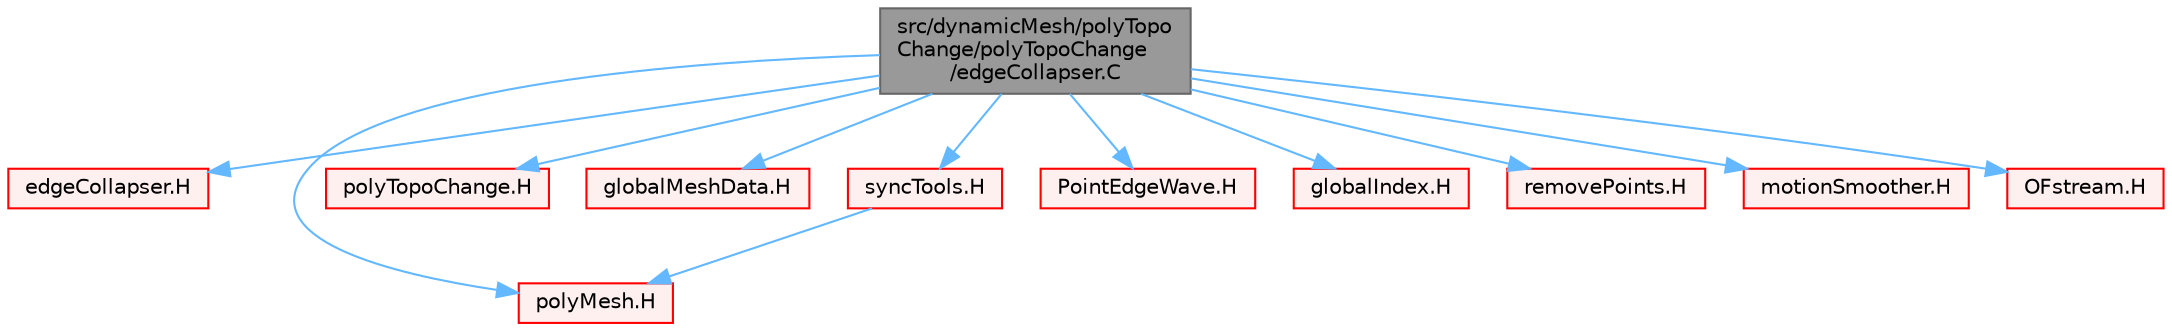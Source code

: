 digraph "src/dynamicMesh/polyTopoChange/polyTopoChange/edgeCollapser.C"
{
 // LATEX_PDF_SIZE
  bgcolor="transparent";
  edge [fontname=Helvetica,fontsize=10,labelfontname=Helvetica,labelfontsize=10];
  node [fontname=Helvetica,fontsize=10,shape=box,height=0.2,width=0.4];
  Node1 [id="Node000001",label="src/dynamicMesh/polyTopo\lChange/polyTopoChange\l/edgeCollapser.C",height=0.2,width=0.4,color="gray40", fillcolor="grey60", style="filled", fontcolor="black",tooltip=" "];
  Node1 -> Node2 [id="edge1_Node000001_Node000002",color="steelblue1",style="solid",tooltip=" "];
  Node2 [id="Node000002",label="edgeCollapser.H",height=0.2,width=0.4,color="red", fillcolor="#FFF0F0", style="filled",URL="$edgeCollapser_8H.html",tooltip=" "];
  Node1 -> Node98 [id="edge2_Node000001_Node000098",color="steelblue1",style="solid",tooltip=" "];
  Node98 [id="Node000098",label="polyMesh.H",height=0.2,width=0.4,color="red", fillcolor="#FFF0F0", style="filled",URL="$polyMesh_8H.html",tooltip=" "];
  Node1 -> Node285 [id="edge3_Node000001_Node000285",color="steelblue1",style="solid",tooltip=" "];
  Node285 [id="Node000285",label="polyTopoChange.H",height=0.2,width=0.4,color="red", fillcolor="#FFF0F0", style="filled",URL="$polyTopoChange_8H.html",tooltip=" "];
  Node1 -> Node287 [id="edge4_Node000001_Node000287",color="steelblue1",style="solid",tooltip=" "];
  Node287 [id="Node000287",label="globalMeshData.H",height=0.2,width=0.4,color="red", fillcolor="#FFF0F0", style="filled",URL="$globalMeshData_8H.html",tooltip=" "];
  Node1 -> Node291 [id="edge5_Node000001_Node000291",color="steelblue1",style="solid",tooltip=" "];
  Node291 [id="Node000291",label="syncTools.H",height=0.2,width=0.4,color="red", fillcolor="#FFF0F0", style="filled",URL="$syncTools_8H.html",tooltip=" "];
  Node291 -> Node98 [id="edge6_Node000291_Node000098",color="steelblue1",style="solid",tooltip=" "];
  Node1 -> Node304 [id="edge7_Node000001_Node000304",color="steelblue1",style="solid",tooltip=" "];
  Node304 [id="Node000304",label="PointEdgeWave.H",height=0.2,width=0.4,color="red", fillcolor="#FFF0F0", style="filled",URL="$PointEdgeWave_8H.html",tooltip=" "];
  Node1 -> Node306 [id="edge8_Node000001_Node000306",color="steelblue1",style="solid",tooltip=" "];
  Node306 [id="Node000306",label="globalIndex.H",height=0.2,width=0.4,color="red", fillcolor="#FFF0F0", style="filled",URL="$globalIndex_8H.html",tooltip=" "];
  Node1 -> Node310 [id="edge9_Node000001_Node000310",color="steelblue1",style="solid",tooltip=" "];
  Node310 [id="Node000310",label="removePoints.H",height=0.2,width=0.4,color="red", fillcolor="#FFF0F0", style="filled",URL="$removePoints_8H.html",tooltip=" "];
  Node1 -> Node311 [id="edge10_Node000001_Node000311",color="steelblue1",style="solid",tooltip=" "];
  Node311 [id="Node000311",label="motionSmoother.H",height=0.2,width=0.4,color="red", fillcolor="#FFF0F0", style="filled",URL="$motionSmoother_8H.html",tooltip=" "];
  Node1 -> Node381 [id="edge11_Node000001_Node000381",color="steelblue1",style="solid",tooltip=" "];
  Node381 [id="Node000381",label="OFstream.H",height=0.2,width=0.4,color="red", fillcolor="#FFF0F0", style="filled",URL="$OFstream_8H.html",tooltip=" "];
}
